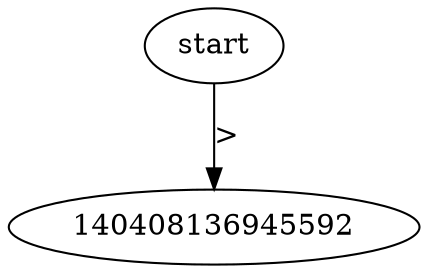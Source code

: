 //	File[/Users/lee/Main/Proj/On_BJTU/Compiler_Projects/LiaLEX/fa.cpp] Line[172]	2022-09-29 19:30
digraph NFA{ 
140408136945496 [label = start] 
140408136945496 -> 140408136945592 [label = ">" ] 
} 

